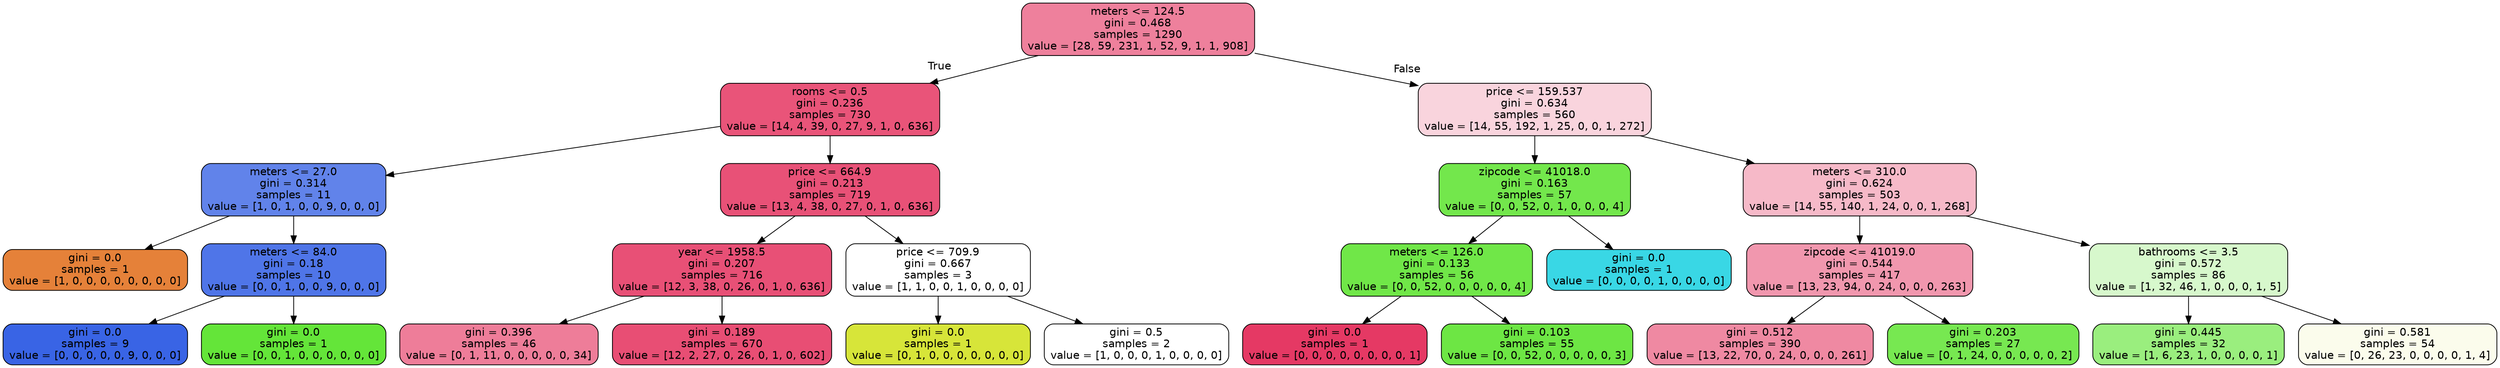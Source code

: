 digraph Tree {
node [shape=box, style="filled, rounded", color="black", fontname=helvetica] ;
edge [fontname=helvetica] ;
0 [label="meters <= 124.5\ngini = 0.468\nsamples = 1290\nvalue = [28, 59, 231, 1, 52, 9, 1, 1, 908]", fillcolor="#ee809c"] ;
1 [label="rooms <= 0.5\ngini = 0.236\nsamples = 730\nvalue = [14, 4, 39, 0, 27, 9, 1, 0, 636]", fillcolor="#e95479"] ;
0 -> 1 [labeldistance=2.5, labelangle=45, headlabel="True"] ;
2 [label="meters <= 27.0\ngini = 0.314\nsamples = 11\nvalue = [1, 0, 1, 0, 0, 9, 0, 0, 0]", fillcolor="#6183ea"] ;
1 -> 2 ;
3 [label="gini = 0.0\nsamples = 1\nvalue = [1, 0, 0, 0, 0, 0, 0, 0, 0]", fillcolor="#e58139"] ;
2 -> 3 ;
4 [label="meters <= 84.0\ngini = 0.18\nsamples = 10\nvalue = [0, 0, 1, 0, 0, 9, 0, 0, 0]", fillcolor="#4f75e8"] ;
2 -> 4 ;
5 [label="gini = 0.0\nsamples = 9\nvalue = [0, 0, 0, 0, 0, 9, 0, 0, 0]", fillcolor="#3964e5"] ;
4 -> 5 ;
6 [label="gini = 0.0\nsamples = 1\nvalue = [0, 0, 1, 0, 0, 0, 0, 0, 0]", fillcolor="#64e539"] ;
4 -> 6 ;
7 [label="price <= 664.9\ngini = 0.213\nsamples = 719\nvalue = [13, 4, 38, 0, 27, 0, 1, 0, 636]", fillcolor="#e85177"] ;
1 -> 7 ;
8 [label="year <= 1958.5\ngini = 0.207\nsamples = 716\nvalue = [12, 3, 38, 0, 26, 0, 1, 0, 636]", fillcolor="#e85076"] ;
7 -> 8 ;
9 [label="gini = 0.396\nsamples = 46\nvalue = [0, 1, 11, 0, 0, 0, 0, 0, 34]", fillcolor="#ee7d99"] ;
8 -> 9 ;
10 [label="gini = 0.189\nsamples = 670\nvalue = [12, 2, 27, 0, 26, 0, 1, 0, 602]", fillcolor="#e84e74"] ;
8 -> 10 ;
11 [label="price <= 709.9\ngini = 0.667\nsamples = 3\nvalue = [1, 1, 0, 0, 1, 0, 0, 0, 0]", fillcolor="#ffffff"] ;
7 -> 11 ;
12 [label="gini = 0.0\nsamples = 1\nvalue = [0, 1, 0, 0, 0, 0, 0, 0, 0]", fillcolor="#d7e539"] ;
11 -> 12 ;
13 [label="gini = 0.5\nsamples = 2\nvalue = [1, 0, 0, 0, 1, 0, 0, 0, 0]", fillcolor="#ffffff"] ;
11 -> 13 ;
14 [label="price <= 159.537\ngini = 0.634\nsamples = 560\nvalue = [14, 55, 192, 1, 25, 0, 0, 1, 272]", fillcolor="#f9d4dd"] ;
0 -> 14 [labeldistance=2.5, labelangle=-45, headlabel="False"] ;
15 [label="zipcode <= 41018.0\ngini = 0.163\nsamples = 57\nvalue = [0, 0, 52, 0, 1, 0, 0, 0, 4]", fillcolor="#73e74c"] ;
14 -> 15 ;
16 [label="meters <= 126.0\ngini = 0.133\nsamples = 56\nvalue = [0, 0, 52, 0, 0, 0, 0, 0, 4]", fillcolor="#70e748"] ;
15 -> 16 ;
17 [label="gini = 0.0\nsamples = 1\nvalue = [0, 0, 0, 0, 0, 0, 0, 0, 1]", fillcolor="#e53964"] ;
16 -> 17 ;
18 [label="gini = 0.103\nsamples = 55\nvalue = [0, 0, 52, 0, 0, 0, 0, 0, 3]", fillcolor="#6de644"] ;
16 -> 18 ;
19 [label="gini = 0.0\nsamples = 1\nvalue = [0, 0, 0, 0, 1, 0, 0, 0, 0]", fillcolor="#39d7e5"] ;
15 -> 19 ;
20 [label="meters <= 310.0\ngini = 0.624\nsamples = 503\nvalue = [14, 55, 140, 1, 24, 0, 0, 1, 268]", fillcolor="#f6b9c8"] ;
14 -> 20 ;
21 [label="zipcode <= 41019.0\ngini = 0.544\nsamples = 417\nvalue = [13, 23, 94, 0, 24, 0, 0, 0, 263]", fillcolor="#f197ae"] ;
20 -> 21 ;
22 [label="gini = 0.512\nsamples = 390\nvalue = [13, 22, 70, 0, 24, 0, 0, 0, 261]", fillcolor="#ef89a2"] ;
21 -> 22 ;
23 [label="gini = 0.203\nsamples = 27\nvalue = [0, 1, 24, 0, 0, 0, 0, 0, 2]", fillcolor="#77e851"] ;
21 -> 23 ;
24 [label="bathrooms <= 3.5\ngini = 0.572\nsamples = 86\nvalue = [1, 32, 46, 1, 0, 0, 0, 1, 5]", fillcolor="#d7f8cc"] ;
20 -> 24 ;
25 [label="gini = 0.445\nsamples = 32\nvalue = [1, 6, 23, 1, 0, 0, 0, 0, 1]", fillcolor="#9aee7e"] ;
24 -> 25 ;
26 [label="gini = 0.581\nsamples = 54\nvalue = [0, 26, 23, 0, 0, 0, 0, 1, 4]", fillcolor="#fbfcec"] ;
24 -> 26 ;
}